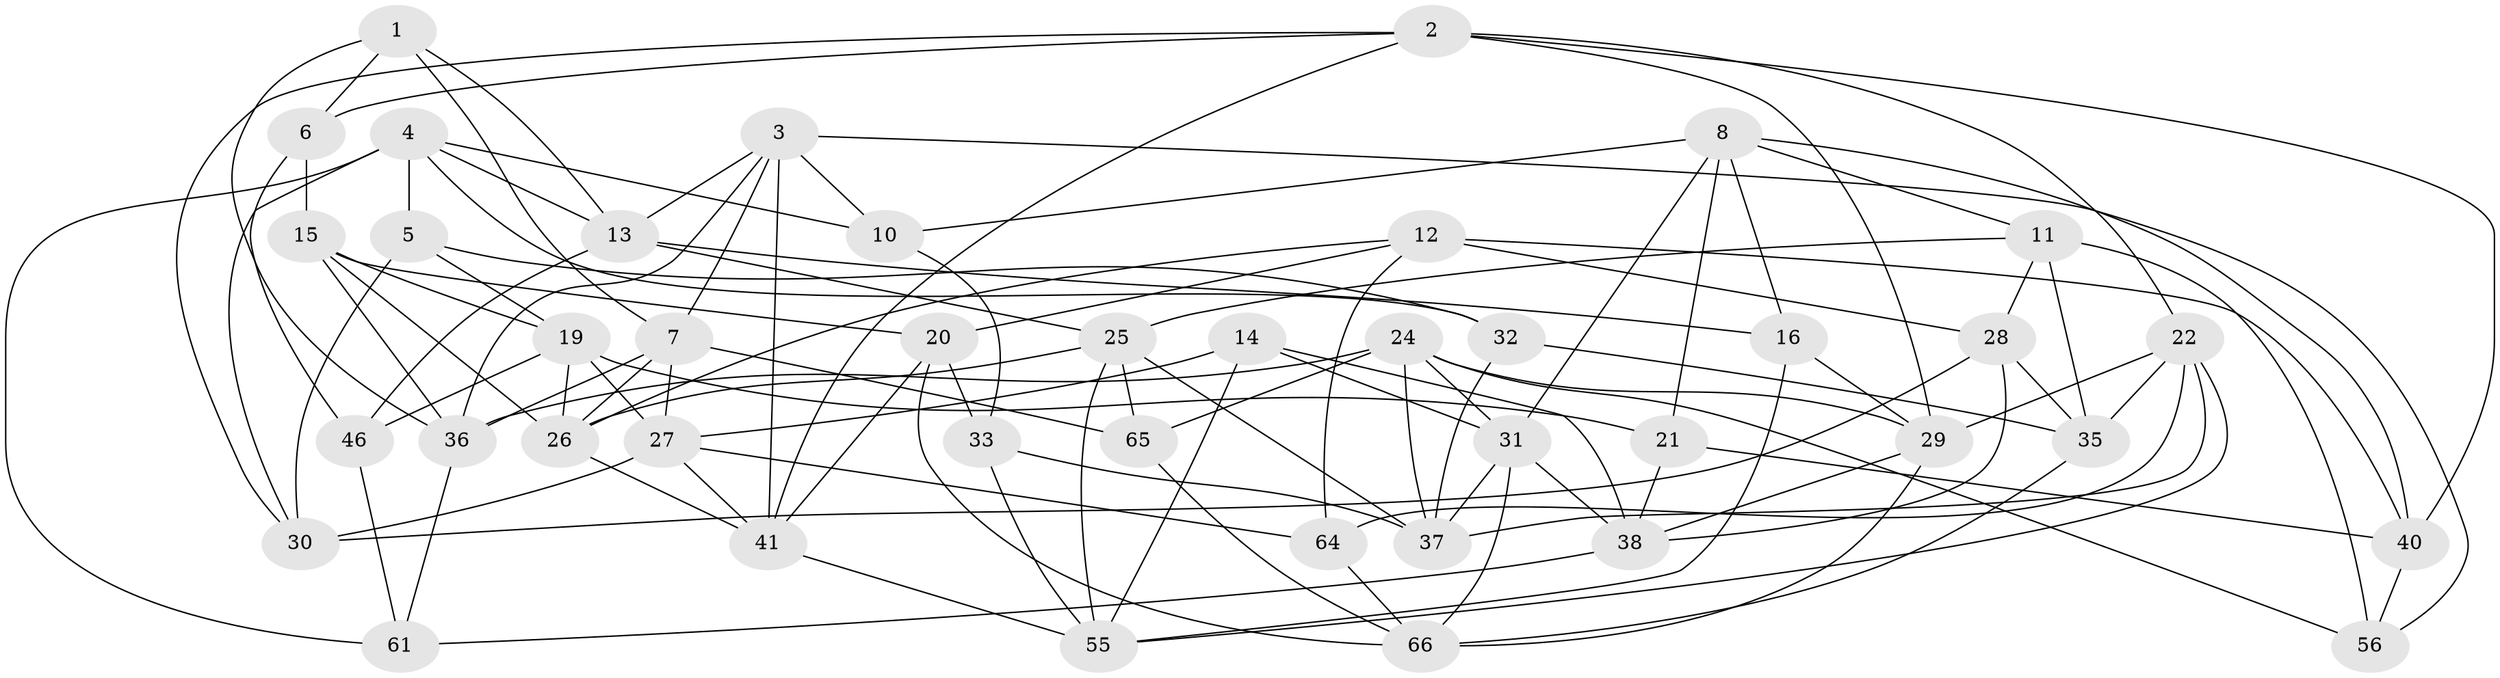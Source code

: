 // original degree distribution, {4: 1.0}
// Generated by graph-tools (version 1.1) at 2025/11/02/27/25 16:11:44]
// undirected, 42 vertices, 108 edges
graph export_dot {
graph [start="1"]
  node [color=gray90,style=filled];
  1;
  2 [super="+18"];
  3 [super="+42"];
  4 [super="+23"];
  5;
  6;
  7 [super="+47"];
  8 [super="+9"];
  10;
  11 [super="+17"];
  12 [super="+39"];
  13 [super="+60"];
  14;
  15 [super="+44"];
  16;
  19 [super="+50"];
  20 [super="+34"];
  21;
  22 [super="+57"];
  24 [super="+58"];
  25 [super="+54"];
  26 [super="+52"];
  27 [super="+59"];
  28 [super="+51"];
  29 [super="+45"];
  30 [super="+49"];
  31 [super="+53"];
  32;
  33;
  35 [super="+70"];
  36 [super="+69"];
  37 [super="+43"];
  38 [super="+63"];
  40 [super="+62"];
  41 [super="+48"];
  46;
  55 [super="+68"];
  56;
  61;
  64;
  65;
  66 [super="+67"];
  1 -- 7;
  1 -- 6;
  1 -- 36;
  1 -- 13;
  2 -- 40;
  2 -- 6;
  2 -- 30;
  2 -- 29;
  2 -- 41;
  2 -- 22;
  3 -- 10;
  3 -- 56;
  3 -- 36;
  3 -- 41;
  3 -- 13;
  3 -- 7;
  4 -- 61;
  4 -- 32;
  4 -- 10;
  4 -- 5;
  4 -- 13;
  4 -- 30;
  5 -- 30;
  5 -- 19;
  5 -- 32;
  6 -- 15;
  6 -- 46;
  7 -- 65;
  7 -- 36;
  7 -- 27;
  7 -- 26;
  8 -- 31;
  8 -- 16;
  8 -- 10;
  8 -- 40;
  8 -- 21;
  8 -- 11;
  10 -- 33;
  11 -- 35 [weight=2];
  11 -- 28;
  11 -- 25;
  11 -- 56;
  12 -- 26;
  12 -- 64;
  12 -- 40 [weight=2];
  12 -- 28;
  12 -- 20;
  13 -- 25;
  13 -- 16;
  13 -- 46;
  14 -- 27;
  14 -- 31;
  14 -- 55;
  14 -- 38;
  15 -- 26;
  15 -- 36;
  15 -- 20 [weight=2];
  15 -- 19;
  16 -- 29;
  16 -- 55;
  19 -- 21;
  19 -- 26;
  19 -- 27;
  19 -- 46;
  20 -- 33;
  20 -- 41;
  20 -- 66;
  21 -- 38;
  21 -- 40;
  22 -- 35;
  22 -- 37;
  22 -- 29;
  22 -- 64;
  22 -- 55;
  24 -- 65;
  24 -- 29;
  24 -- 36;
  24 -- 56;
  24 -- 37;
  24 -- 31;
  25 -- 55;
  25 -- 65;
  25 -- 37;
  25 -- 26;
  26 -- 41;
  27 -- 30;
  27 -- 64;
  27 -- 41;
  28 -- 30 [weight=2];
  28 -- 35;
  28 -- 38;
  29 -- 38;
  29 -- 66;
  31 -- 66;
  31 -- 37;
  31 -- 38;
  32 -- 35;
  32 -- 37;
  33 -- 37;
  33 -- 55;
  35 -- 66;
  36 -- 61;
  38 -- 61;
  40 -- 56;
  41 -- 55;
  46 -- 61;
  64 -- 66;
  65 -- 66;
}
